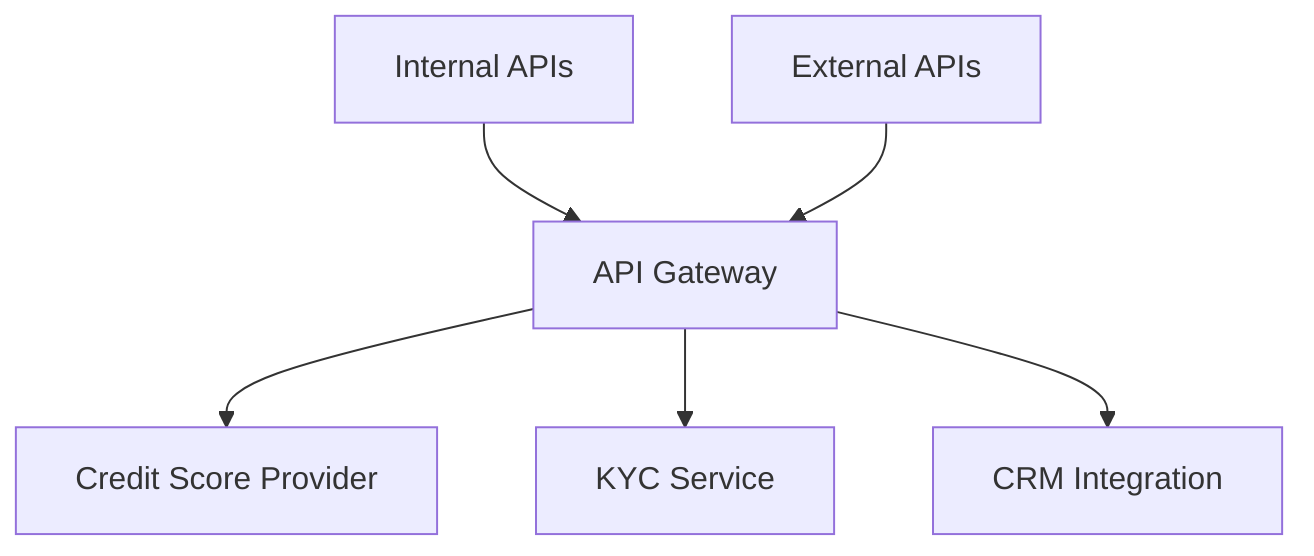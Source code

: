 flowchart TD
    InternalAPI[Internal APIs]
    ExternalAPI[External APIs]
    Gateway[API Gateway]
    CreditProvider[Credit Score Provider]
    KYC[KYC Service]
    CRM[CRM Integration]

    InternalAPI --> Gateway
    ExternalAPI --> Gateway
    Gateway --> CreditProvider
    Gateway --> KYC
    Gateway --> CRM